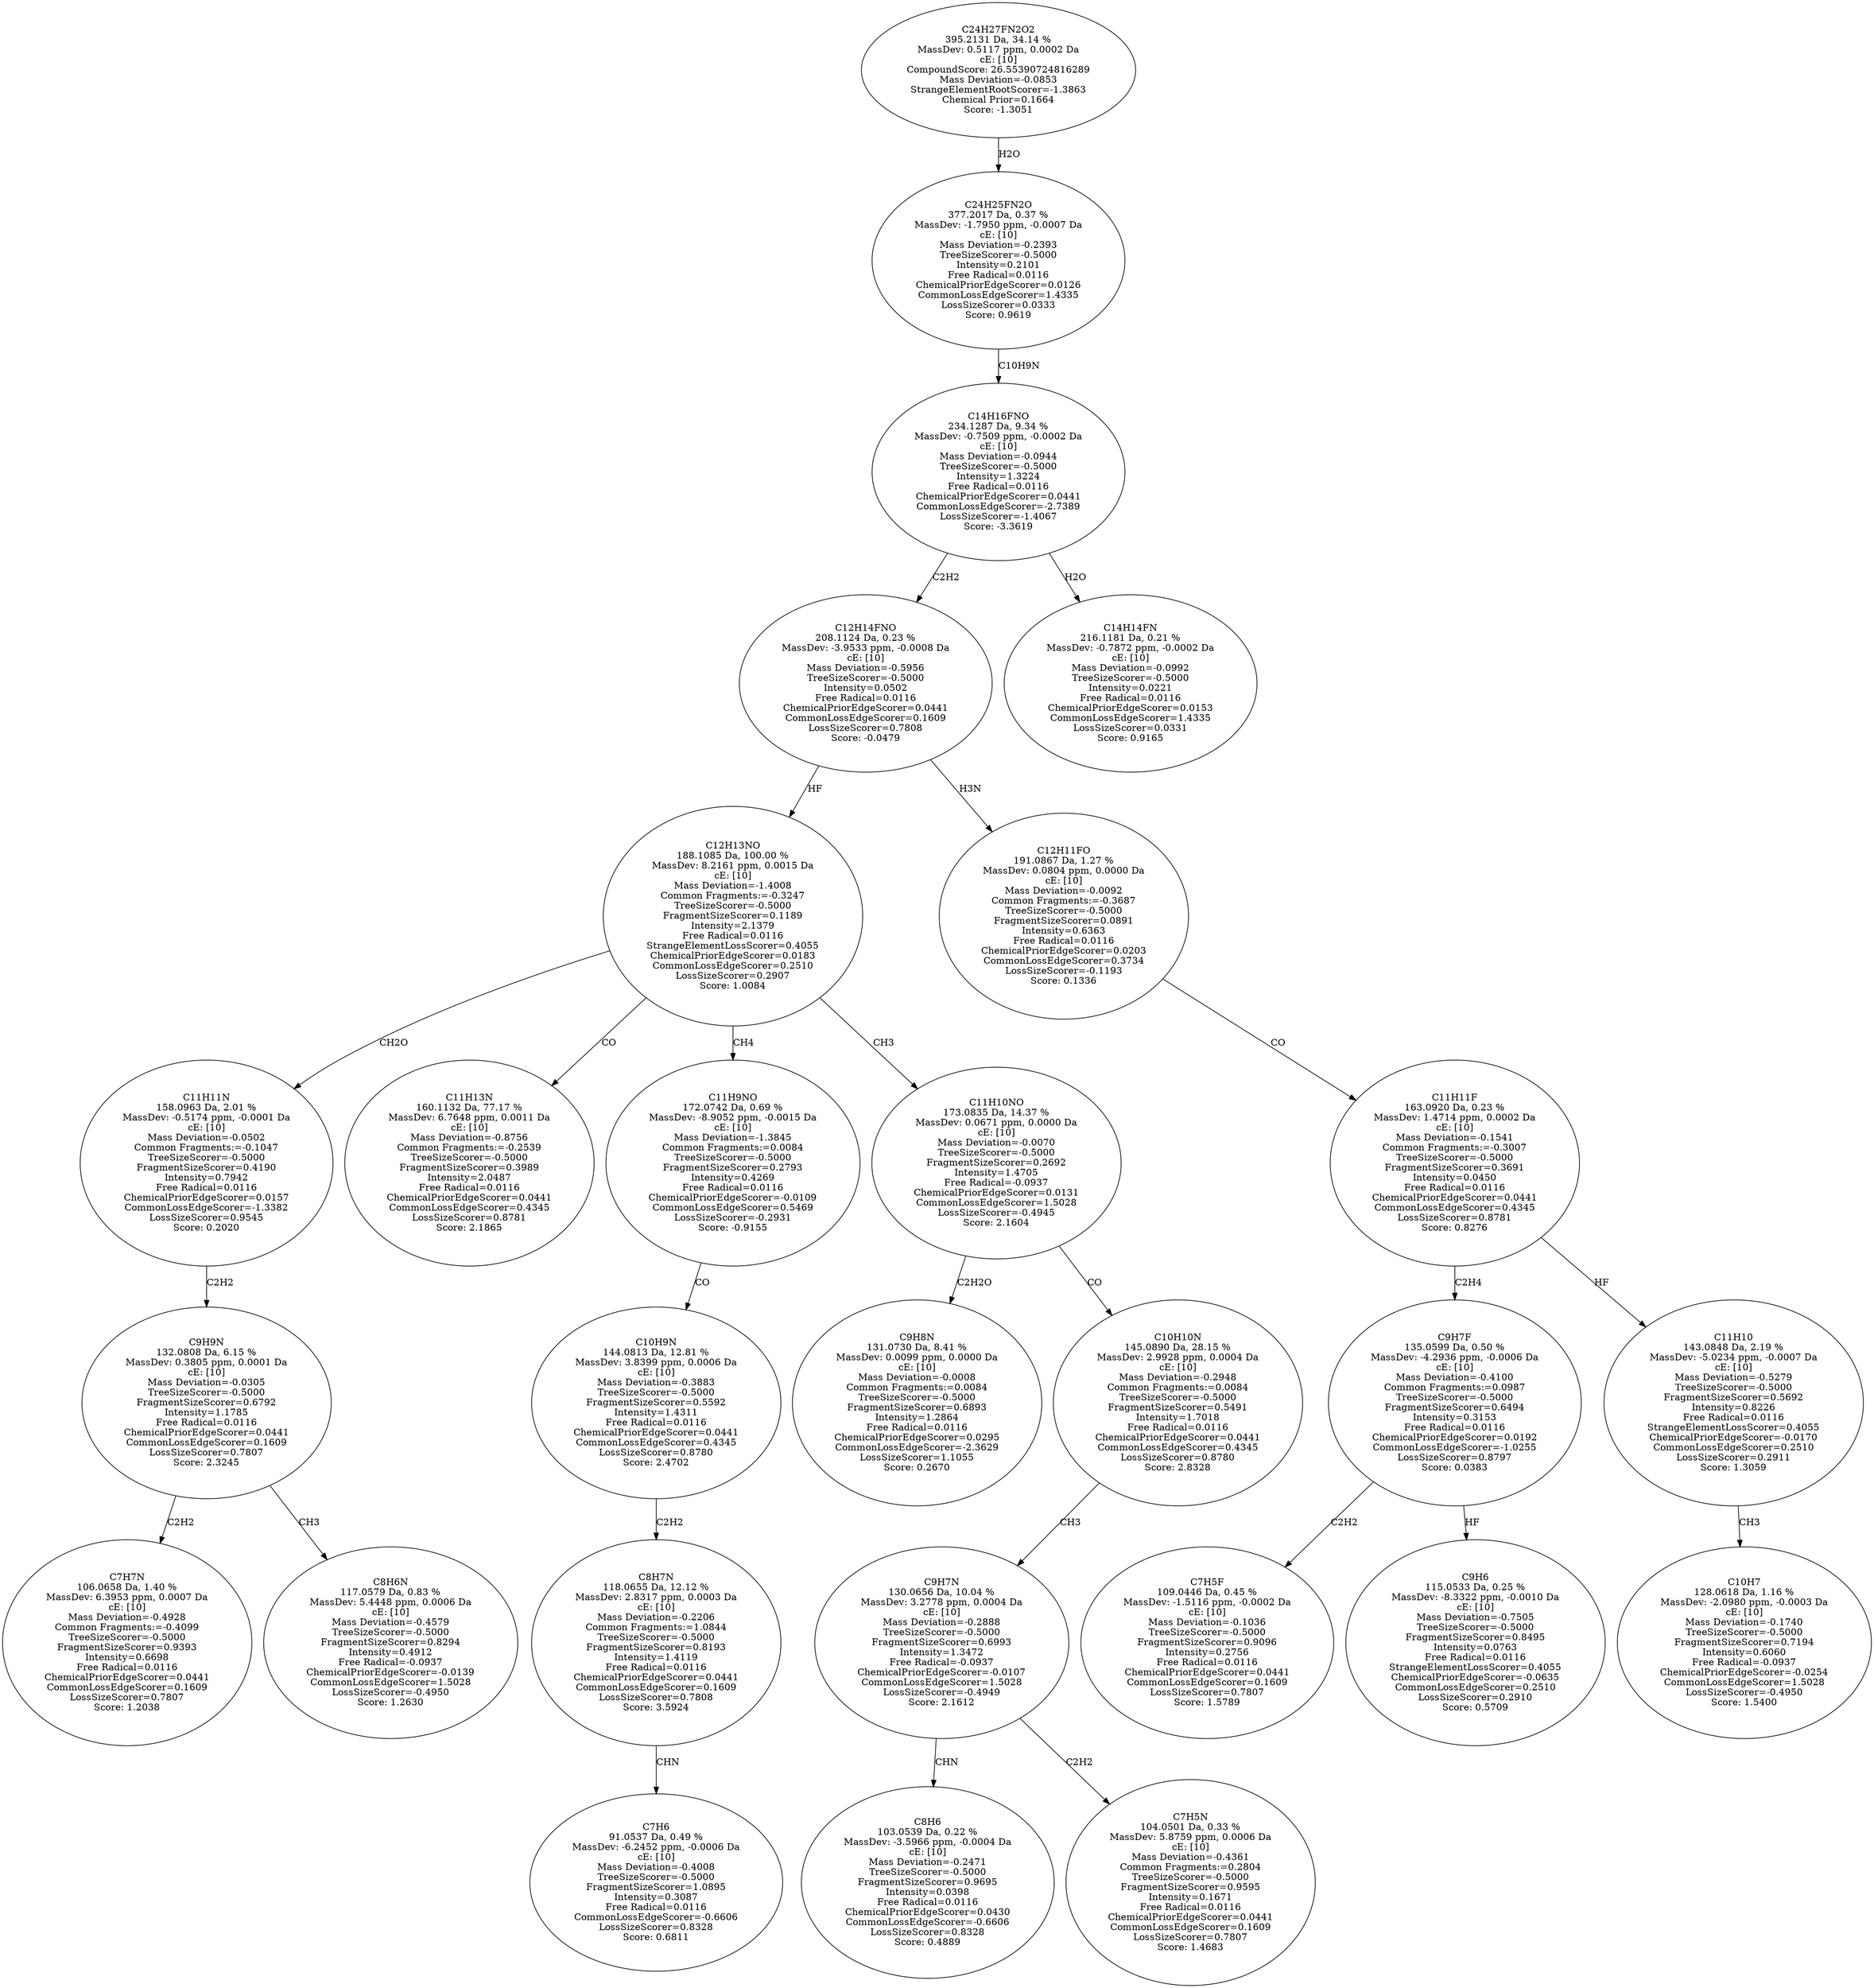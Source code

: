 strict digraph {
v1 [label="C7H7N\n106.0658 Da, 1.40 %\nMassDev: 6.3953 ppm, 0.0007 Da\ncE: [10]\nMass Deviation=-0.4928\nCommon Fragments:=-0.4099\nTreeSizeScorer=-0.5000\nFragmentSizeScorer=0.9393\nIntensity=0.6698\nFree Radical=0.0116\nChemicalPriorEdgeScorer=0.0441\nCommonLossEdgeScorer=0.1609\nLossSizeScorer=0.7807\nScore: 1.2038"];
v2 [label="C8H6N\n117.0579 Da, 0.83 %\nMassDev: 5.4448 ppm, 0.0006 Da\ncE: [10]\nMass Deviation=-0.4579\nTreeSizeScorer=-0.5000\nFragmentSizeScorer=0.8294\nIntensity=0.4912\nFree Radical=-0.0937\nChemicalPriorEdgeScorer=-0.0139\nCommonLossEdgeScorer=1.5028\nLossSizeScorer=-0.4950\nScore: 1.2630"];
v3 [label="C9H9N\n132.0808 Da, 6.15 %\nMassDev: 0.3805 ppm, 0.0001 Da\ncE: [10]\nMass Deviation=-0.0305\nTreeSizeScorer=-0.5000\nFragmentSizeScorer=0.6792\nIntensity=1.1785\nFree Radical=0.0116\nChemicalPriorEdgeScorer=0.0441\nCommonLossEdgeScorer=0.1609\nLossSizeScorer=0.7807\nScore: 2.3245"];
v4 [label="C11H11N\n158.0963 Da, 2.01 %\nMassDev: -0.5174 ppm, -0.0001 Da\ncE: [10]\nMass Deviation=-0.0502\nCommon Fragments:=-0.1047\nTreeSizeScorer=-0.5000\nFragmentSizeScorer=0.4190\nIntensity=0.7942\nFree Radical=0.0116\nChemicalPriorEdgeScorer=0.0157\nCommonLossEdgeScorer=-1.3382\nLossSizeScorer=0.9545\nScore: 0.2020"];
v5 [label="C11H13N\n160.1132 Da, 77.17 %\nMassDev: 6.7648 ppm, 0.0011 Da\ncE: [10]\nMass Deviation=-0.8756\nCommon Fragments:=-0.2539\nTreeSizeScorer=-0.5000\nFragmentSizeScorer=0.3989\nIntensity=2.0487\nFree Radical=0.0116\nChemicalPriorEdgeScorer=0.0441\nCommonLossEdgeScorer=0.4345\nLossSizeScorer=0.8781\nScore: 2.1865"];
v6 [label="C7H6\n91.0537 Da, 0.49 %\nMassDev: -6.2452 ppm, -0.0006 Da\ncE: [10]\nMass Deviation=-0.4008\nTreeSizeScorer=-0.5000\nFragmentSizeScorer=1.0895\nIntensity=0.3087\nFree Radical=0.0116\nCommonLossEdgeScorer=-0.6606\nLossSizeScorer=0.8328\nScore: 0.6811"];
v7 [label="C8H7N\n118.0655 Da, 12.12 %\nMassDev: 2.8317 ppm, 0.0003 Da\ncE: [10]\nMass Deviation=-0.2206\nCommon Fragments:=1.0844\nTreeSizeScorer=-0.5000\nFragmentSizeScorer=0.8193\nIntensity=1.4119\nFree Radical=0.0116\nChemicalPriorEdgeScorer=0.0441\nCommonLossEdgeScorer=0.1609\nLossSizeScorer=0.7808\nScore: 3.5924"];
v8 [label="C10H9N\n144.0813 Da, 12.81 %\nMassDev: 3.8399 ppm, 0.0006 Da\ncE: [10]\nMass Deviation=-0.3883\nTreeSizeScorer=-0.5000\nFragmentSizeScorer=0.5592\nIntensity=1.4311\nFree Radical=0.0116\nChemicalPriorEdgeScorer=0.0441\nCommonLossEdgeScorer=0.4345\nLossSizeScorer=0.8780\nScore: 2.4702"];
v9 [label="C11H9NO\n172.0742 Da, 0.69 %\nMassDev: -8.9052 ppm, -0.0015 Da\ncE: [10]\nMass Deviation=-1.3845\nCommon Fragments:=0.0084\nTreeSizeScorer=-0.5000\nFragmentSizeScorer=0.2793\nIntensity=0.4269\nFree Radical=0.0116\nChemicalPriorEdgeScorer=-0.0109\nCommonLossEdgeScorer=0.5469\nLossSizeScorer=-0.2931\nScore: -0.9155"];
v10 [label="C9H8N\n131.0730 Da, 8.41 %\nMassDev: 0.0099 ppm, 0.0000 Da\ncE: [10]\nMass Deviation=-0.0008\nCommon Fragments:=0.0084\nTreeSizeScorer=-0.5000\nFragmentSizeScorer=0.6893\nIntensity=1.2864\nFree Radical=0.0116\nChemicalPriorEdgeScorer=0.0295\nCommonLossEdgeScorer=-2.3629\nLossSizeScorer=1.1055\nScore: 0.2670"];
v11 [label="C8H6\n103.0539 Da, 0.22 %\nMassDev: -3.5966 ppm, -0.0004 Da\ncE: [10]\nMass Deviation=-0.2471\nTreeSizeScorer=-0.5000\nFragmentSizeScorer=0.9695\nIntensity=0.0398\nFree Radical=0.0116\nChemicalPriorEdgeScorer=0.0430\nCommonLossEdgeScorer=-0.6606\nLossSizeScorer=0.8328\nScore: 0.4889"];
v12 [label="C7H5N\n104.0501 Da, 0.33 %\nMassDev: 5.8759 ppm, 0.0006 Da\ncE: [10]\nMass Deviation=-0.4361\nCommon Fragments:=0.2804\nTreeSizeScorer=-0.5000\nFragmentSizeScorer=0.9595\nIntensity=0.1671\nFree Radical=0.0116\nChemicalPriorEdgeScorer=0.0441\nCommonLossEdgeScorer=0.1609\nLossSizeScorer=0.7807\nScore: 1.4683"];
v13 [label="C9H7N\n130.0656 Da, 10.04 %\nMassDev: 3.2778 ppm, 0.0004 Da\ncE: [10]\nMass Deviation=-0.2888\nTreeSizeScorer=-0.5000\nFragmentSizeScorer=0.6993\nIntensity=1.3472\nFree Radical=-0.0937\nChemicalPriorEdgeScorer=-0.0107\nCommonLossEdgeScorer=1.5028\nLossSizeScorer=-0.4949\nScore: 2.1612"];
v14 [label="C10H10N\n145.0890 Da, 28.15 %\nMassDev: 2.9928 ppm, 0.0004 Da\ncE: [10]\nMass Deviation=-0.2948\nCommon Fragments:=0.0084\nTreeSizeScorer=-0.5000\nFragmentSizeScorer=0.5491\nIntensity=1.7018\nFree Radical=0.0116\nChemicalPriorEdgeScorer=0.0441\nCommonLossEdgeScorer=0.4345\nLossSizeScorer=0.8780\nScore: 2.8328"];
v15 [label="C11H10NO\n173.0835 Da, 14.37 %\nMassDev: 0.0671 ppm, 0.0000 Da\ncE: [10]\nMass Deviation=-0.0070\nTreeSizeScorer=-0.5000\nFragmentSizeScorer=0.2692\nIntensity=1.4705\nFree Radical=-0.0937\nChemicalPriorEdgeScorer=0.0131\nCommonLossEdgeScorer=1.5028\nLossSizeScorer=-0.4945\nScore: 2.1604"];
v16 [label="C12H13NO\n188.1085 Da, 100.00 %\nMassDev: 8.2161 ppm, 0.0015 Da\ncE: [10]\nMass Deviation=-1.4008\nCommon Fragments:=-0.3247\nTreeSizeScorer=-0.5000\nFragmentSizeScorer=0.1189\nIntensity=2.1379\nFree Radical=0.0116\nStrangeElementLossScorer=0.4055\nChemicalPriorEdgeScorer=0.0183\nCommonLossEdgeScorer=0.2510\nLossSizeScorer=0.2907\nScore: 1.0084"];
v17 [label="C7H5F\n109.0446 Da, 0.45 %\nMassDev: -1.5116 ppm, -0.0002 Da\ncE: [10]\nMass Deviation=-0.1036\nTreeSizeScorer=-0.5000\nFragmentSizeScorer=0.9096\nIntensity=0.2756\nFree Radical=0.0116\nChemicalPriorEdgeScorer=0.0441\nCommonLossEdgeScorer=0.1609\nLossSizeScorer=0.7807\nScore: 1.5789"];
v18 [label="C9H6\n115.0533 Da, 0.25 %\nMassDev: -8.3322 ppm, -0.0010 Da\ncE: [10]\nMass Deviation=-0.7505\nTreeSizeScorer=-0.5000\nFragmentSizeScorer=0.8495\nIntensity=0.0763\nFree Radical=0.0116\nStrangeElementLossScorer=0.4055\nChemicalPriorEdgeScorer=-0.0635\nCommonLossEdgeScorer=0.2510\nLossSizeScorer=0.2910\nScore: 0.5709"];
v19 [label="C9H7F\n135.0599 Da, 0.50 %\nMassDev: -4.2936 ppm, -0.0006 Da\ncE: [10]\nMass Deviation=-0.4100\nCommon Fragments:=0.0987\nTreeSizeScorer=-0.5000\nFragmentSizeScorer=0.6494\nIntensity=0.3153\nFree Radical=0.0116\nChemicalPriorEdgeScorer=0.0192\nCommonLossEdgeScorer=-1.0255\nLossSizeScorer=0.8797\nScore: 0.0383"];
v20 [label="C10H7\n128.0618 Da, 1.16 %\nMassDev: -2.0980 ppm, -0.0003 Da\ncE: [10]\nMass Deviation=-0.1740\nTreeSizeScorer=-0.5000\nFragmentSizeScorer=0.7194\nIntensity=0.6060\nFree Radical=-0.0937\nChemicalPriorEdgeScorer=-0.0254\nCommonLossEdgeScorer=1.5028\nLossSizeScorer=-0.4950\nScore: 1.5400"];
v21 [label="C11H10\n143.0848 Da, 2.19 %\nMassDev: -5.0234 ppm, -0.0007 Da\ncE: [10]\nMass Deviation=-0.5279\nTreeSizeScorer=-0.5000\nFragmentSizeScorer=0.5692\nIntensity=0.8226\nFree Radical=0.0116\nStrangeElementLossScorer=0.4055\nChemicalPriorEdgeScorer=-0.0170\nCommonLossEdgeScorer=0.2510\nLossSizeScorer=0.2911\nScore: 1.3059"];
v22 [label="C11H11F\n163.0920 Da, 0.23 %\nMassDev: 1.4714 ppm, 0.0002 Da\ncE: [10]\nMass Deviation=-0.1541\nCommon Fragments:=-0.3007\nTreeSizeScorer=-0.5000\nFragmentSizeScorer=0.3691\nIntensity=0.0450\nFree Radical=0.0116\nChemicalPriorEdgeScorer=0.0441\nCommonLossEdgeScorer=0.4345\nLossSizeScorer=0.8781\nScore: 0.8276"];
v23 [label="C12H11FO\n191.0867 Da, 1.27 %\nMassDev: 0.0804 ppm, 0.0000 Da\ncE: [10]\nMass Deviation=-0.0092\nCommon Fragments:=-0.3687\nTreeSizeScorer=-0.5000\nFragmentSizeScorer=0.0891\nIntensity=0.6363\nFree Radical=0.0116\nChemicalPriorEdgeScorer=0.0203\nCommonLossEdgeScorer=0.3734\nLossSizeScorer=-0.1193\nScore: 0.1336"];
v24 [label="C12H14FNO\n208.1124 Da, 0.23 %\nMassDev: -3.9533 ppm, -0.0008 Da\ncE: [10]\nMass Deviation=-0.5956\nTreeSizeScorer=-0.5000\nIntensity=0.0502\nFree Radical=0.0116\nChemicalPriorEdgeScorer=0.0441\nCommonLossEdgeScorer=0.1609\nLossSizeScorer=0.7808\nScore: -0.0479"];
v25 [label="C14H14FN\n216.1181 Da, 0.21 %\nMassDev: -0.7872 ppm, -0.0002 Da\ncE: [10]\nMass Deviation=-0.0992\nTreeSizeScorer=-0.5000\nIntensity=0.0221\nFree Radical=0.0116\nChemicalPriorEdgeScorer=0.0153\nCommonLossEdgeScorer=1.4335\nLossSizeScorer=0.0331\nScore: 0.9165"];
v26 [label="C14H16FNO\n234.1287 Da, 9.34 %\nMassDev: -0.7509 ppm, -0.0002 Da\ncE: [10]\nMass Deviation=-0.0944\nTreeSizeScorer=-0.5000\nIntensity=1.3224\nFree Radical=0.0116\nChemicalPriorEdgeScorer=0.0441\nCommonLossEdgeScorer=-2.7389\nLossSizeScorer=-1.4067\nScore: -3.3619"];
v27 [label="C24H25FN2O\n377.2017 Da, 0.37 %\nMassDev: -1.7950 ppm, -0.0007 Da\ncE: [10]\nMass Deviation=-0.2393\nTreeSizeScorer=-0.5000\nIntensity=0.2101\nFree Radical=0.0116\nChemicalPriorEdgeScorer=0.0126\nCommonLossEdgeScorer=1.4335\nLossSizeScorer=0.0333\nScore: 0.9619"];
v28 [label="C24H27FN2O2\n395.2131 Da, 34.14 %\nMassDev: 0.5117 ppm, 0.0002 Da\ncE: [10]\nCompoundScore: 26.55390724816289\nMass Deviation=-0.0853\nStrangeElementRootScorer=-1.3863\nChemical Prior=0.1664\nScore: -1.3051"];
v3 -> v1 [label="C2H2"];
v3 -> v2 [label="CH3"];
v4 -> v3 [label="C2H2"];
v16 -> v4 [label="CH2O"];
v16 -> v5 [label="CO"];
v7 -> v6 [label="CHN"];
v8 -> v7 [label="C2H2"];
v9 -> v8 [label="CO"];
v16 -> v9 [label="CH4"];
v15 -> v10 [label="C2H2O"];
v13 -> v11 [label="CHN"];
v13 -> v12 [label="C2H2"];
v14 -> v13 [label="CH3"];
v15 -> v14 [label="CO"];
v16 -> v15 [label="CH3"];
v24 -> v16 [label="HF"];
v19 -> v17 [label="C2H2"];
v19 -> v18 [label="HF"];
v22 -> v19 [label="C2H4"];
v21 -> v20 [label="CH3"];
v22 -> v21 [label="HF"];
v23 -> v22 [label="CO"];
v24 -> v23 [label="H3N"];
v26 -> v24 [label="C2H2"];
v26 -> v25 [label="H2O"];
v27 -> v26 [label="C10H9N"];
v28 -> v27 [label="H2O"];
}